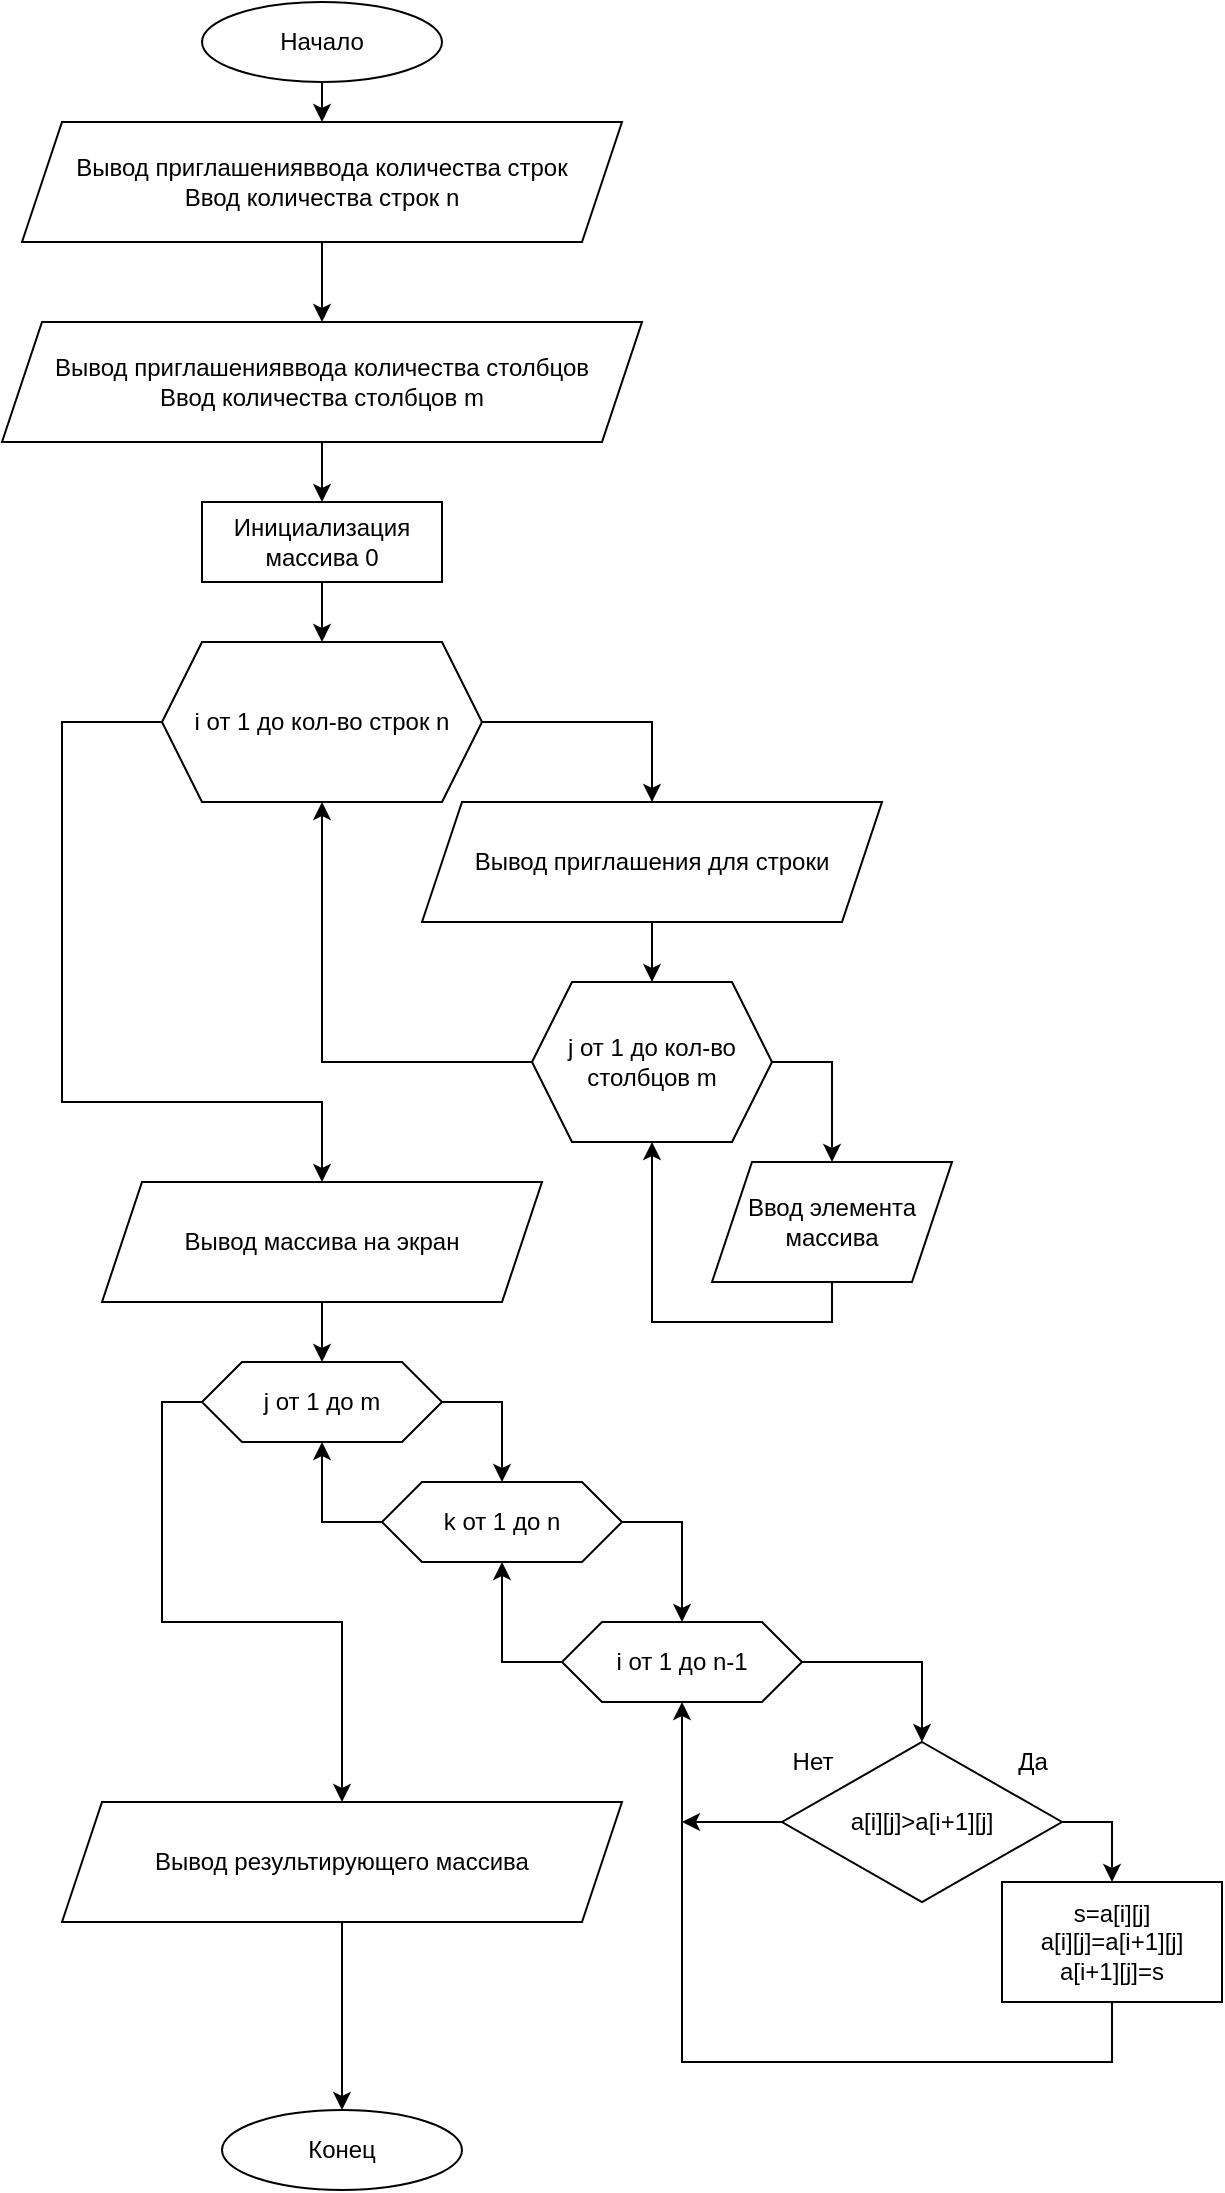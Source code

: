 <mxfile version="14.9.6" type="device"><diagram id="6a731a19-8d31-9384-78a2-239565b7b9f0" name="Page-1"><mxGraphModel dx="1092" dy="1331" grid="1" gridSize="10" guides="1" tooltips="1" connect="1" arrows="1" fold="1" page="1" pageScale="1" pageWidth="1169" pageHeight="827" background="#ffffff" math="0" shadow="0"><root><mxCell id="0"/><mxCell id="1" parent="0"/><mxCell id="NZc4HDJNSBxelqFDVV6K-67" style="edgeStyle=orthogonalEdgeStyle;rounded=0;orthogonalLoop=1;jettySize=auto;html=1;exitX=0.5;exitY=1;exitDx=0;exitDy=0;entryX=0.5;entryY=0;entryDx=0;entryDy=0;" parent="1" source="NZc4HDJNSBxelqFDVV6K-56" target="NZc4HDJNSBxelqFDVV6K-58" edge="1"><mxGeometry relative="1" as="geometry"><mxPoint x="260" y="-580" as="targetPoint"/></mxGeometry></mxCell><mxCell id="NZc4HDJNSBxelqFDVV6K-56" value="Начало" style="ellipse;whiteSpace=wrap;html=1;" parent="1" vertex="1"><mxGeometry x="200" y="-640" width="120" height="40" as="geometry"/></mxCell><mxCell id="NZc4HDJNSBxelqFDVV6K-69" style="edgeStyle=orthogonalEdgeStyle;rounded=0;orthogonalLoop=1;jettySize=auto;html=1;exitX=0.5;exitY=1;exitDx=0;exitDy=0;entryX=0.5;entryY=0;entryDx=0;entryDy=0;" parent="1" source="NZc4HDJNSBxelqFDVV6K-58" target="NZc4HDJNSBxelqFDVV6K-60" edge="1"><mxGeometry relative="1" as="geometry"/></mxCell><mxCell id="NZc4HDJNSBxelqFDVV6K-58" value="Вывод приглашенияввода количества строк&lt;br&gt;Ввод количества строк n" style="shape=parallelogram;perimeter=parallelogramPerimeter;whiteSpace=wrap;html=1;fixedSize=1;" parent="1" vertex="1"><mxGeometry x="110" y="-580" width="300" height="60" as="geometry"/></mxCell><mxCell id="NZc4HDJNSBxelqFDVV6K-70" style="edgeStyle=orthogonalEdgeStyle;rounded=0;orthogonalLoop=1;jettySize=auto;html=1;exitX=0.5;exitY=1;exitDx=0;exitDy=0;" parent="1" source="NZc4HDJNSBxelqFDVV6K-60" target="NZc4HDJNSBxelqFDVV6K-78" edge="1"><mxGeometry relative="1" as="geometry"><mxPoint x="260" y="-250" as="targetPoint"/></mxGeometry></mxCell><mxCell id="NZc4HDJNSBxelqFDVV6K-60" value="Вывод приглашенияввода количества столбцов&lt;br&gt;Ввод количества столбцов m" style="shape=parallelogram;perimeter=parallelogramPerimeter;whiteSpace=wrap;html=1;fixedSize=1;" parent="1" vertex="1"><mxGeometry x="100" y="-480" width="320" height="60" as="geometry"/></mxCell><mxCell id="NZc4HDJNSBxelqFDVV6K-74" style="edgeStyle=orthogonalEdgeStyle;rounded=0;orthogonalLoop=1;jettySize=auto;html=1;exitX=0;exitY=0.5;exitDx=0;exitDy=0;entryX=0.5;entryY=0;entryDx=0;entryDy=0;" parent="1" source="NZc4HDJNSBxelqFDVV6K-61" target="NZc4HDJNSBxelqFDVV6K-64" edge="1"><mxGeometry relative="1" as="geometry"><Array as="points"><mxPoint x="130" y="-280"/><mxPoint x="130" y="-90"/><mxPoint x="260" y="-90"/></Array></mxGeometry></mxCell><mxCell id="NZc4HDJNSBxelqFDVV6K-77" style="edgeStyle=orthogonalEdgeStyle;rounded=0;orthogonalLoop=1;jettySize=auto;html=1;exitX=1;exitY=0.5;exitDx=0;exitDy=0;" parent="1" source="NZc4HDJNSBxelqFDVV6K-61" target="9MGwF25c3xMetts-ablq-1" edge="1"><mxGeometry relative="1" as="geometry"><mxPoint x="380" y="-210" as="targetPoint"/></mxGeometry></mxCell><mxCell id="NZc4HDJNSBxelqFDVV6K-61" value="i от 1 до кол-во строк n" style="shape=hexagon;perimeter=hexagonPerimeter2;whiteSpace=wrap;html=1;fixedSize=1;" parent="1" vertex="1"><mxGeometry x="180" y="-320" width="160" height="80" as="geometry"/></mxCell><mxCell id="NZc4HDJNSBxelqFDVV6K-73" style="edgeStyle=orthogonalEdgeStyle;rounded=0;orthogonalLoop=1;jettySize=auto;html=1;entryX=0.5;entryY=1;entryDx=0;entryDy=0;exitX=0.5;exitY=1;exitDx=0;exitDy=0;" parent="1" source="9MGwF25c3xMetts-ablq-3" target="NZc4HDJNSBxelqFDVV6K-76" edge="1"><mxGeometry relative="1" as="geometry"><mxPoint x="520" y="50" as="sourcePoint"/></mxGeometry></mxCell><mxCell id="NZc4HDJNSBxelqFDVV6K-75" style="edgeStyle=orthogonalEdgeStyle;rounded=0;orthogonalLoop=1;jettySize=auto;html=1;exitX=0.5;exitY=1;exitDx=0;exitDy=0;" parent="1" source="NZc4HDJNSBxelqFDVV6K-64" target="Nis8JkDypFUrJWha31i6-2" edge="1"><mxGeometry relative="1" as="geometry"><mxPoint x="260" y="50" as="targetPoint"/></mxGeometry></mxCell><mxCell id="NZc4HDJNSBxelqFDVV6K-64" value="Вывод массива на экран" style="shape=parallelogram;perimeter=parallelogramPerimeter;whiteSpace=wrap;html=1;fixedSize=1;" parent="1" vertex="1"><mxGeometry x="150" y="-50" width="220" height="60" as="geometry"/></mxCell><mxCell id="NZc4HDJNSBxelqFDVV6K-65" value="Конец" style="ellipse;whiteSpace=wrap;html=1;" parent="1" vertex="1"><mxGeometry x="210" y="414" width="120" height="40" as="geometry"/></mxCell><mxCell id="NZc4HDJNSBxelqFDVV6K-81" style="edgeStyle=orthogonalEdgeStyle;rounded=0;orthogonalLoop=1;jettySize=auto;html=1;exitX=1;exitY=0.5;exitDx=0;exitDy=0;entryX=0.5;entryY=0;entryDx=0;entryDy=0;" parent="1" source="NZc4HDJNSBxelqFDVV6K-76" target="9MGwF25c3xMetts-ablq-3" edge="1"><mxGeometry relative="1" as="geometry"><mxPoint x="520" y="-20" as="targetPoint"/></mxGeometry></mxCell><mxCell id="NZc4HDJNSBxelqFDVV6K-86" style="edgeStyle=orthogonalEdgeStyle;rounded=0;orthogonalLoop=1;jettySize=auto;html=1;exitX=0;exitY=0.5;exitDx=0;exitDy=0;entryX=0.5;entryY=1;entryDx=0;entryDy=0;" parent="1" source="NZc4HDJNSBxelqFDVV6K-76" target="NZc4HDJNSBxelqFDVV6K-61" edge="1"><mxGeometry relative="1" as="geometry"/></mxCell><mxCell id="NZc4HDJNSBxelqFDVV6K-76" value="j от 1 до кол-во столбцов m" style="shape=hexagon;perimeter=hexagonPerimeter2;whiteSpace=wrap;html=1;fixedSize=1;" parent="1" vertex="1"><mxGeometry x="365" y="-150" width="120" height="80" as="geometry"/></mxCell><mxCell id="NZc4HDJNSBxelqFDVV6K-79" style="edgeStyle=orthogonalEdgeStyle;rounded=0;orthogonalLoop=1;jettySize=auto;html=1;exitX=0.5;exitY=1;exitDx=0;exitDy=0;" parent="1" source="NZc4HDJNSBxelqFDVV6K-78" target="NZc4HDJNSBxelqFDVV6K-61" edge="1"><mxGeometry relative="1" as="geometry"/></mxCell><mxCell id="NZc4HDJNSBxelqFDVV6K-78" value="Инициализация массива 0" style="rounded=0;whiteSpace=wrap;html=1;" parent="1" vertex="1"><mxGeometry x="200" y="-390" width="120" height="40" as="geometry"/></mxCell><mxCell id="9MGwF25c3xMetts-ablq-2" style="edgeStyle=orthogonalEdgeStyle;rounded=0;orthogonalLoop=1;jettySize=auto;html=1;exitX=0.5;exitY=1;exitDx=0;exitDy=0;entryX=0.5;entryY=0;entryDx=0;entryDy=0;" parent="1" source="9MGwF25c3xMetts-ablq-1" target="NZc4HDJNSBxelqFDVV6K-76" edge="1"><mxGeometry relative="1" as="geometry"/></mxCell><mxCell id="9MGwF25c3xMetts-ablq-1" value="Вывод приглашения для строки" style="shape=parallelogram;perimeter=parallelogramPerimeter;whiteSpace=wrap;html=1;fixedSize=1;" parent="1" vertex="1"><mxGeometry x="310" y="-240" width="230" height="60" as="geometry"/></mxCell><mxCell id="9MGwF25c3xMetts-ablq-3" value="Ввод элемента массива" style="shape=parallelogram;perimeter=parallelogramPerimeter;whiteSpace=wrap;html=1;fixedSize=1;" parent="1" vertex="1"><mxGeometry x="455" y="-60" width="120" height="60" as="geometry"/></mxCell><mxCell id="9MGwF25c3xMetts-ablq-9" style="edgeStyle=orthogonalEdgeStyle;rounded=0;orthogonalLoop=1;jettySize=auto;html=1;exitX=1;exitY=0.5;exitDx=0;exitDy=0;entryX=0.5;entryY=0;entryDx=0;entryDy=0;" parent="1" source="9MGwF25c3xMetts-ablq-6" target="Nis8JkDypFUrJWha31i6-4" edge="1"><mxGeometry relative="1" as="geometry"><mxPoint x="440" y="230" as="targetPoint"/></mxGeometry></mxCell><mxCell id="9MGwF25c3xMetts-ablq-17" style="edgeStyle=orthogonalEdgeStyle;rounded=0;orthogonalLoop=1;jettySize=auto;html=1;exitX=0;exitY=0.5;exitDx=0;exitDy=0;entryX=0.5;entryY=1;entryDx=0;entryDy=0;" parent="1" source="9MGwF25c3xMetts-ablq-6" target="Nis8JkDypFUrJWha31i6-2" edge="1"><mxGeometry relative="1" as="geometry"><mxPoint x="260" y="470" as="targetPoint"/><Array as="points"><mxPoint x="260" y="120"/></Array></mxGeometry></mxCell><mxCell id="9MGwF25c3xMetts-ablq-6" value="k от 1 до n" style="shape=hexagon;perimeter=hexagonPerimeter2;whiteSpace=wrap;html=1;fixedSize=1;" parent="1" vertex="1"><mxGeometry x="290" y="100" width="120" height="40" as="geometry"/></mxCell><mxCell id="9MGwF25c3xMetts-ablq-13" style="edgeStyle=orthogonalEdgeStyle;rounded=0;orthogonalLoop=1;jettySize=auto;html=1;exitX=1;exitY=0.5;exitDx=0;exitDy=0;entryX=0.5;entryY=0;entryDx=0;entryDy=0;" parent="1" source="9MGwF25c3xMetts-ablq-7" target="9MGwF25c3xMetts-ablq-12" edge="1"><mxGeometry relative="1" as="geometry"/></mxCell><mxCell id="Nis8JkDypFUrJWha31i6-7" style="edgeStyle=orthogonalEdgeStyle;rounded=0;orthogonalLoop=1;jettySize=auto;html=1;exitX=0;exitY=0.5;exitDx=0;exitDy=0;" edge="1" parent="1" source="9MGwF25c3xMetts-ablq-7"><mxGeometry relative="1" as="geometry"><mxPoint x="440" y="270" as="targetPoint"/></mxGeometry></mxCell><mxCell id="9MGwF25c3xMetts-ablq-7" value="a[i][j]&amp;gt;a[i+1][j]" style="rhombus;whiteSpace=wrap;html=1;" parent="1" vertex="1"><mxGeometry x="490" y="230" width="140" height="80" as="geometry"/></mxCell><mxCell id="9MGwF25c3xMetts-ablq-10" value="Да" style="text;html=1;align=center;verticalAlign=middle;resizable=0;points=[];autosize=1;strokeColor=none;" parent="1" vertex="1"><mxGeometry x="600" y="230" width="30" height="20" as="geometry"/></mxCell><mxCell id="9MGwF25c3xMetts-ablq-11" value="Нет" style="text;html=1;align=center;verticalAlign=middle;resizable=0;points=[];autosize=1;strokeColor=none;" parent="1" vertex="1"><mxGeometry x="485" y="230" width="40" height="20" as="geometry"/></mxCell><mxCell id="9MGwF25c3xMetts-ablq-15" style="edgeStyle=orthogonalEdgeStyle;rounded=0;orthogonalLoop=1;jettySize=auto;html=1;exitX=0.5;exitY=1;exitDx=0;exitDy=0;entryX=0.5;entryY=1;entryDx=0;entryDy=0;" parent="1" source="9MGwF25c3xMetts-ablq-12" edge="1" target="Nis8JkDypFUrJWha31i6-4"><mxGeometry relative="1" as="geometry"><mxPoint x="260" y="250" as="targetPoint"/><Array as="points"><mxPoint x="655" y="390"/><mxPoint x="440" y="390"/></Array></mxGeometry></mxCell><mxCell id="9MGwF25c3xMetts-ablq-12" value="&lt;div&gt;s=a[i][j]&lt;/div&gt;&lt;div&gt;&lt;span&gt;a[i][j]=a[i+1][j]&lt;/span&gt;&lt;/div&gt;&lt;div&gt;&lt;span&gt;a[i+1][j]=s&lt;/span&gt;&lt;/div&gt;" style="rounded=0;whiteSpace=wrap;html=1;" parent="1" vertex="1"><mxGeometry x="600" y="300" width="110" height="60" as="geometry"/></mxCell><mxCell id="9MGwF25c3xMetts-ablq-20" style="edgeStyle=orthogonalEdgeStyle;rounded=0;orthogonalLoop=1;jettySize=auto;html=1;exitX=0.5;exitY=1;exitDx=0;exitDy=0;entryX=0.5;entryY=0;entryDx=0;entryDy=0;" parent="1" source="9MGwF25c3xMetts-ablq-18" target="NZc4HDJNSBxelqFDVV6K-65" edge="1"><mxGeometry relative="1" as="geometry"><mxPoint x="270" y="384" as="targetPoint"/></mxGeometry></mxCell><mxCell id="9MGwF25c3xMetts-ablq-18" value="Вывод результирующего массива" style="shape=parallelogram;perimeter=parallelogramPerimeter;whiteSpace=wrap;html=1;fixedSize=1;" parent="1" vertex="1"><mxGeometry x="130" y="260" width="280" height="60" as="geometry"/></mxCell><mxCell id="Nis8JkDypFUrJWha31i6-3" style="edgeStyle=orthogonalEdgeStyle;rounded=0;orthogonalLoop=1;jettySize=auto;html=1;exitX=1;exitY=0.5;exitDx=0;exitDy=0;" edge="1" parent="1" source="Nis8JkDypFUrJWha31i6-2" target="9MGwF25c3xMetts-ablq-6"><mxGeometry relative="1" as="geometry"/></mxCell><mxCell id="Nis8JkDypFUrJWha31i6-8" style="edgeStyle=orthogonalEdgeStyle;rounded=0;orthogonalLoop=1;jettySize=auto;html=1;exitX=0;exitY=0.5;exitDx=0;exitDy=0;" edge="1" parent="1" source="Nis8JkDypFUrJWha31i6-2" target="9MGwF25c3xMetts-ablq-18"><mxGeometry relative="1" as="geometry"><mxPoint x="280" y="430" as="targetPoint"/></mxGeometry></mxCell><mxCell id="Nis8JkDypFUrJWha31i6-2" value="j от 1 до m" style="shape=hexagon;perimeter=hexagonPerimeter2;whiteSpace=wrap;html=1;fixedSize=1;" vertex="1" parent="1"><mxGeometry x="200" y="40" width="120" height="40" as="geometry"/></mxCell><mxCell id="Nis8JkDypFUrJWha31i6-5" style="edgeStyle=orthogonalEdgeStyle;rounded=0;orthogonalLoop=1;jettySize=auto;html=1;exitX=1;exitY=0.5;exitDx=0;exitDy=0;entryX=0.5;entryY=0;entryDx=0;entryDy=0;" edge="1" parent="1" source="Nis8JkDypFUrJWha31i6-4" target="9MGwF25c3xMetts-ablq-7"><mxGeometry relative="1" as="geometry"/></mxCell><mxCell id="Nis8JkDypFUrJWha31i6-6" style="edgeStyle=orthogonalEdgeStyle;rounded=0;orthogonalLoop=1;jettySize=auto;html=1;exitX=0;exitY=0.5;exitDx=0;exitDy=0;entryX=0.5;entryY=1;entryDx=0;entryDy=0;" edge="1" parent="1" source="Nis8JkDypFUrJWha31i6-4" target="9MGwF25c3xMetts-ablq-6"><mxGeometry relative="1" as="geometry"/></mxCell><mxCell id="Nis8JkDypFUrJWha31i6-4" value="i от 1 до n-1" style="shape=hexagon;perimeter=hexagonPerimeter2;whiteSpace=wrap;html=1;fixedSize=1;" vertex="1" parent="1"><mxGeometry x="380" y="170" width="120" height="40" as="geometry"/></mxCell></root></mxGraphModel></diagram></mxfile>